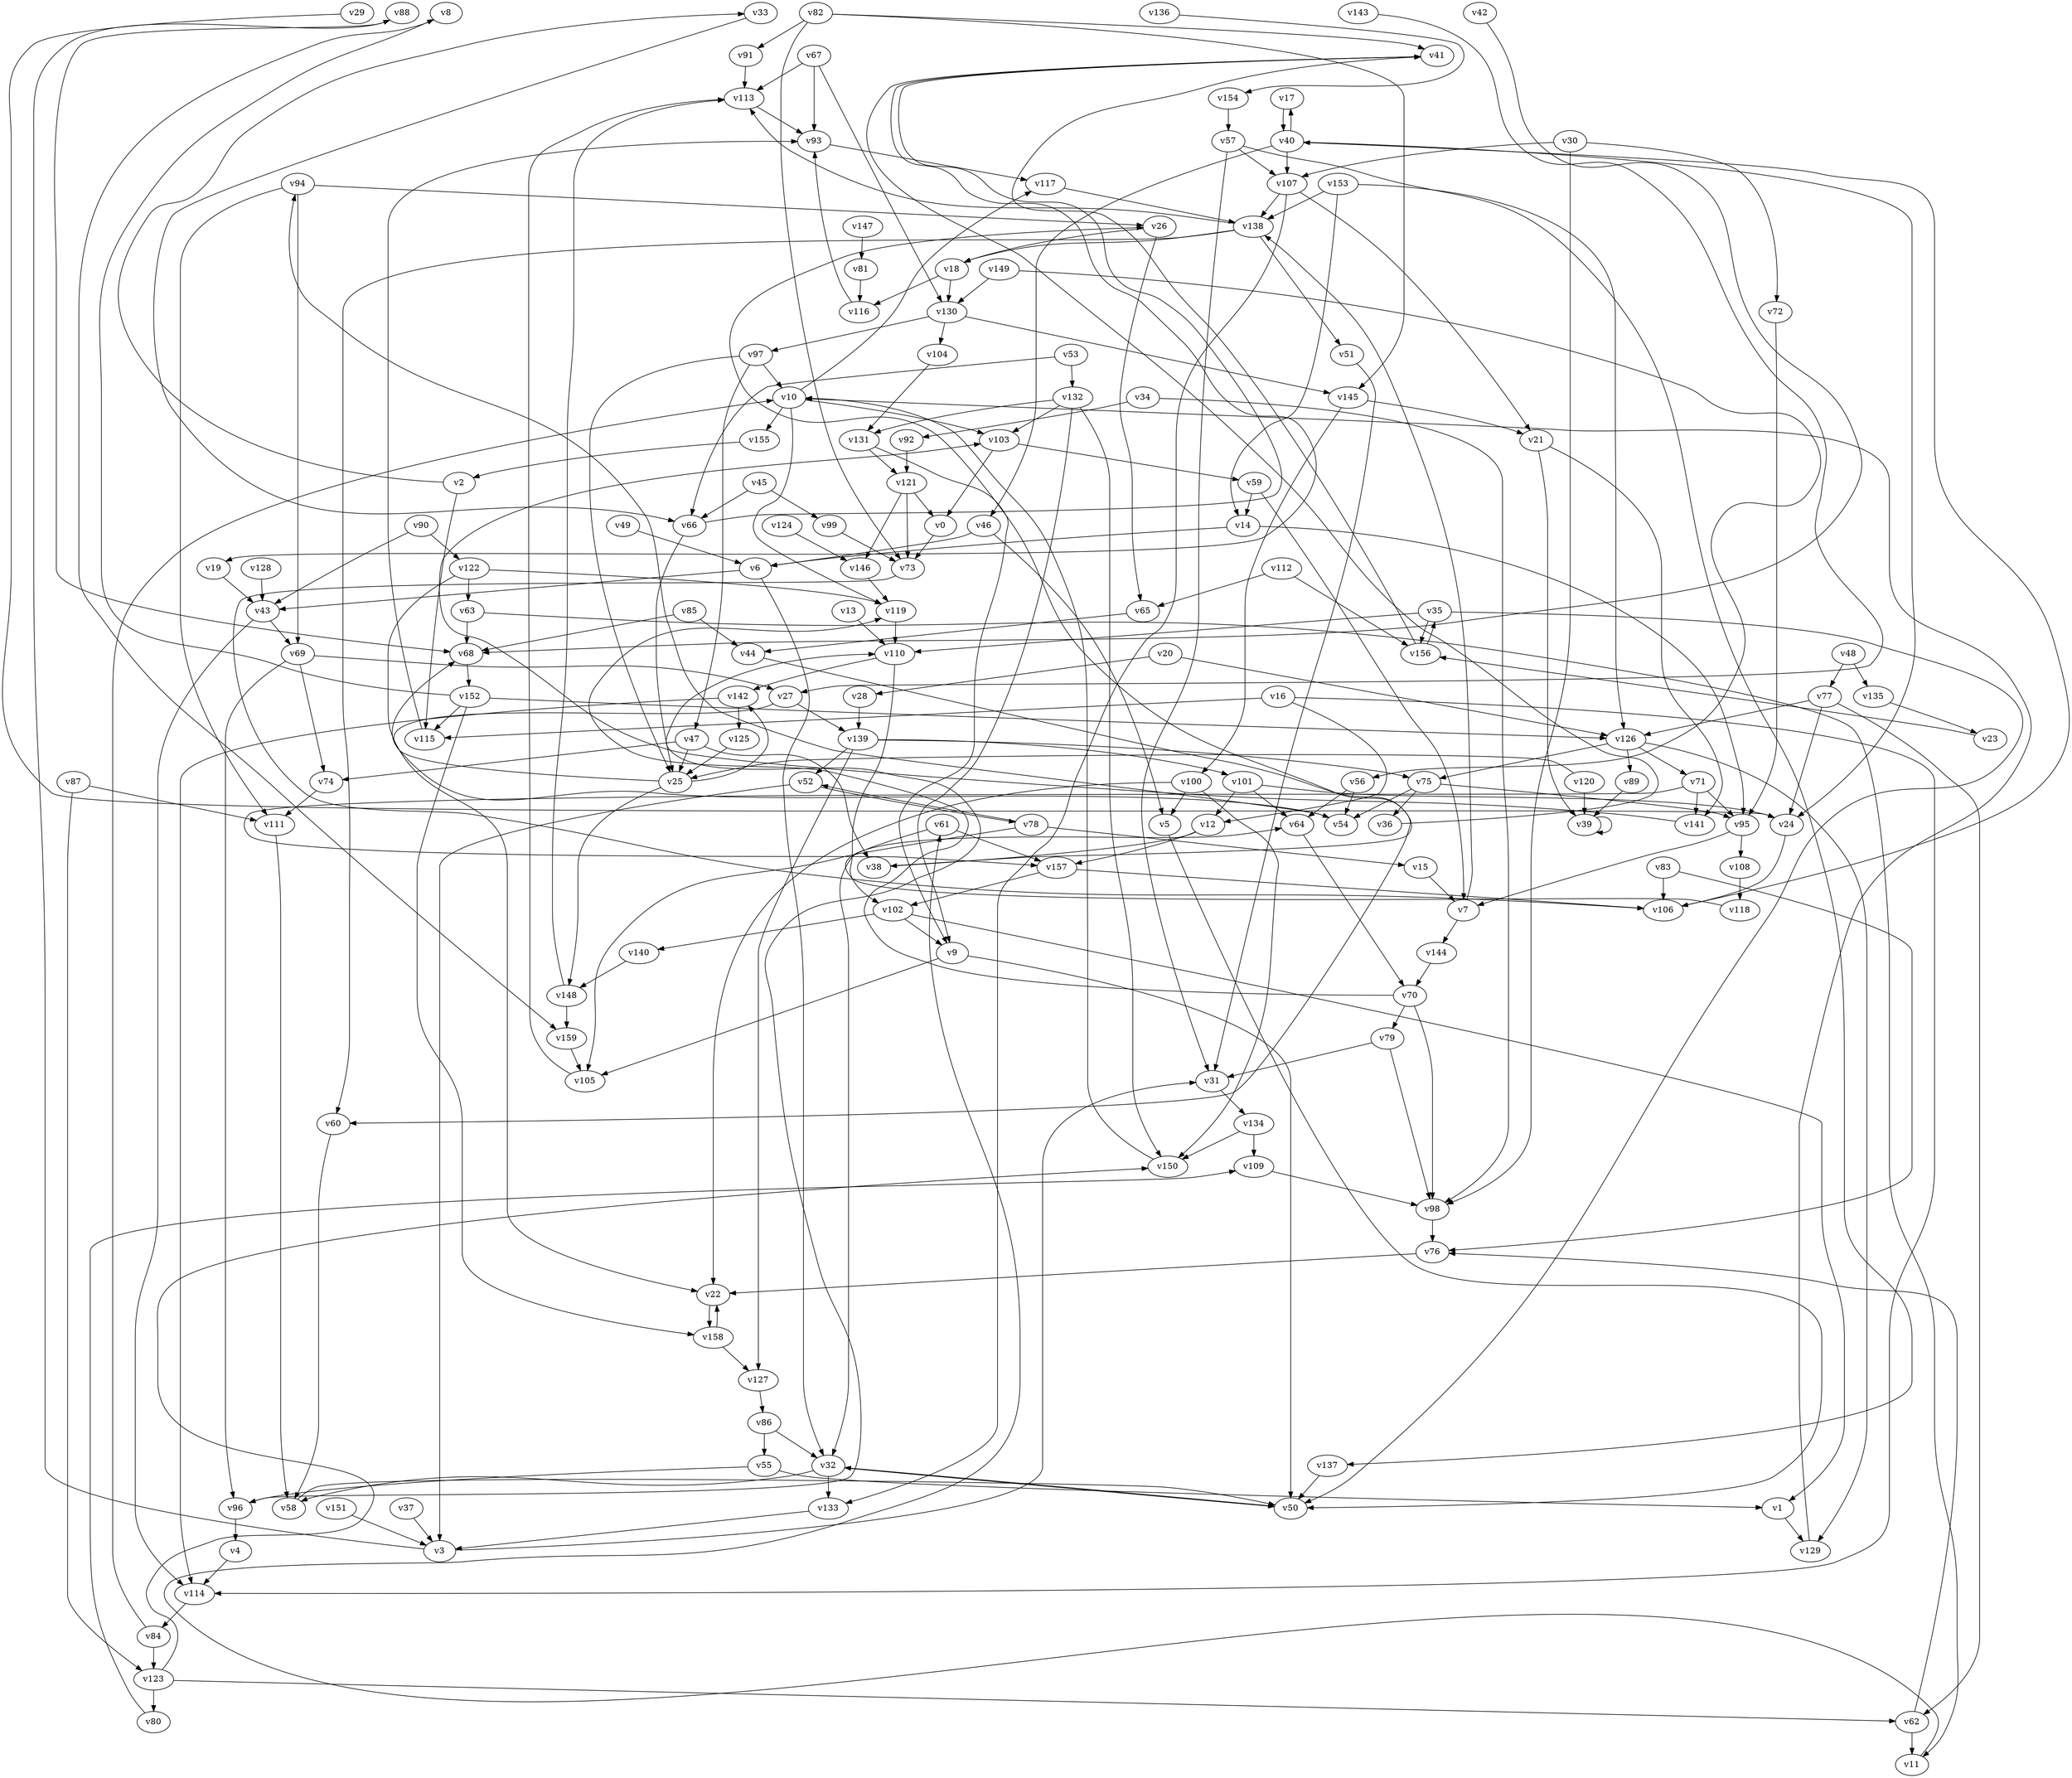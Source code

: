 // Benchmark game 237 - 160 vertices
// time_bound: 70
// targets: v105
digraph G {
    v0 [name="v0", player=0];
    v1 [name="v1", player=1];
    v2 [name="v2", player=1];
    v3 [name="v3", player=0];
    v4 [name="v4", player=1];
    v5 [name="v5", player=1];
    v6 [name="v6", player=0];
    v7 [name="v7", player=1];
    v8 [name="v8", player=0];
    v9 [name="v9", player=0];
    v10 [name="v10", player=0];
    v11 [name="v11", player=1];
    v12 [name="v12", player=1];
    v13 [name="v13", player=0];
    v14 [name="v14", player=1];
    v15 [name="v15", player=1];
    v16 [name="v16", player=0];
    v17 [name="v17", player=1];
    v18 [name="v18", player=0];
    v19 [name="v19", player=1];
    v20 [name="v20", player=0];
    v21 [name="v21", player=0];
    v22 [name="v22", player=0];
    v23 [name="v23", player=1];
    v24 [name="v24", player=1];
    v25 [name="v25", player=1];
    v26 [name="v26", player=0];
    v27 [name="v27", player=0];
    v28 [name="v28", player=0];
    v29 [name="v29", player=1];
    v30 [name="v30", player=1];
    v31 [name="v31", player=0];
    v32 [name="v32", player=1];
    v33 [name="v33", player=0];
    v34 [name="v34", player=1];
    v35 [name="v35", player=1];
    v36 [name="v36", player=0];
    v37 [name="v37", player=1];
    v38 [name="v38", player=1];
    v39 [name="v39", player=1];
    v40 [name="v40", player=0];
    v41 [name="v41", player=1];
    v42 [name="v42", player=0];
    v43 [name="v43", player=0];
    v44 [name="v44", player=0];
    v45 [name="v45", player=1];
    v46 [name="v46", player=0];
    v47 [name="v47", player=0];
    v48 [name="v48", player=0];
    v49 [name="v49", player=1];
    v50 [name="v50", player=0];
    v51 [name="v51", player=0];
    v52 [name="v52", player=1];
    v53 [name="v53", player=1];
    v54 [name="v54", player=0];
    v55 [name="v55", player=0];
    v56 [name="v56", player=0];
    v57 [name="v57", player=1];
    v58 [name="v58", player=0];
    v59 [name="v59", player=0];
    v60 [name="v60", player=1];
    v61 [name="v61", player=1];
    v62 [name="v62", player=1];
    v63 [name="v63", player=1];
    v64 [name="v64", player=0];
    v65 [name="v65", player=1];
    v66 [name="v66", player=0];
    v67 [name="v67", player=0];
    v68 [name="v68", player=1];
    v69 [name="v69", player=1];
    v70 [name="v70", player=1];
    v71 [name="v71", player=1];
    v72 [name="v72", player=1];
    v73 [name="v73", player=1];
    v74 [name="v74", player=0];
    v75 [name="v75", player=1];
    v76 [name="v76", player=0];
    v77 [name="v77", player=0];
    v78 [name="v78", player=1];
    v79 [name="v79", player=0];
    v80 [name="v80", player=0];
    v81 [name="v81", player=0];
    v82 [name="v82", player=0];
    v83 [name="v83", player=0];
    v84 [name="v84", player=1];
    v85 [name="v85", player=1];
    v86 [name="v86", player=1];
    v87 [name="v87", player=0];
    v88 [name="v88", player=0];
    v89 [name="v89", player=0];
    v90 [name="v90", player=0];
    v91 [name="v91", player=1];
    v92 [name="v92", player=0];
    v93 [name="v93", player=0];
    v94 [name="v94", player=1];
    v95 [name="v95", player=1];
    v96 [name="v96", player=1];
    v97 [name="v97", player=1];
    v98 [name="v98", player=1];
    v99 [name="v99", player=1];
    v100 [name="v100", player=1];
    v101 [name="v101", player=0];
    v102 [name="v102", player=0];
    v103 [name="v103", player=0];
    v104 [name="v104", player=1];
    v105 [name="v105", player=1, target=1];
    v106 [name="v106", player=1];
    v107 [name="v107", player=1];
    v108 [name="v108", player=1];
    v109 [name="v109", player=1];
    v110 [name="v110", player=1];
    v111 [name="v111", player=1];
    v112 [name="v112", player=1];
    v113 [name="v113", player=1];
    v114 [name="v114", player=0];
    v115 [name="v115", player=0];
    v116 [name="v116", player=0];
    v117 [name="v117", player=1];
    v118 [name="v118", player=0];
    v119 [name="v119", player=1];
    v120 [name="v120", player=1];
    v121 [name="v121", player=0];
    v122 [name="v122", player=1];
    v123 [name="v123", player=0];
    v124 [name="v124", player=1];
    v125 [name="v125", player=0];
    v126 [name="v126", player=0];
    v127 [name="v127", player=0];
    v128 [name="v128", player=0];
    v129 [name="v129", player=0];
    v130 [name="v130", player=1];
    v131 [name="v131", player=0];
    v132 [name="v132", player=0];
    v133 [name="v133", player=0];
    v134 [name="v134", player=1];
    v135 [name="v135", player=0];
    v136 [name="v136", player=1];
    v137 [name="v137", player=1];
    v138 [name="v138", player=1];
    v139 [name="v139", player=0];
    v140 [name="v140", player=0];
    v141 [name="v141", player=0];
    v142 [name="v142", player=1];
    v143 [name="v143", player=1];
    v144 [name="v144", player=0];
    v145 [name="v145", player=0];
    v146 [name="v146", player=0];
    v147 [name="v147", player=1];
    v148 [name="v148", player=0];
    v149 [name="v149", player=0];
    v150 [name="v150", player=0];
    v151 [name="v151", player=1];
    v152 [name="v152", player=1];
    v153 [name="v153", player=0];
    v154 [name="v154", player=0];
    v155 [name="v155", player=1];
    v156 [name="v156", player=0];
    v157 [name="v157", player=1];
    v158 [name="v158", player=0];
    v159 [name="v159", player=0];

    v0 -> v73;
    v1 -> v129;
    v2 -> v33 [constraint="t < 7"];
    v3 -> v88 [constraint="t mod 5 == 2"];
    v4 -> v114;
    v5 -> v50 [constraint="t < 9"];
    v6 -> v32;
    v7 -> v144;
    v8 -> v159 [constraint="t < 11"];
    v9 -> v105;
    v10 -> v117;
    v11 -> v61 [constraint="t mod 2 == 0"];
    v12 -> v157;
    v13 -> v110;
    v14 -> v6;
    v15 -> v7;
    v16 -> v12 [constraint="t < 9"];
    v17 -> v40;
    v18 -> v130;
    v19 -> v43;
    v20 -> v126;
    v21 -> v39;
    v22 -> v158;
    v23 -> v156 [constraint="t >= 2"];
    v24 -> v106;
    v25 -> v68 [constraint="t < 15"];
    v26 -> v18;
    v27 -> v54 [constraint="t >= 5"];
    v28 -> v139;
    v29 -> v24 [constraint="t >= 5"];
    v30 -> v72;
    v31 -> v134;
    v32 -> v58;
    v33 -> v66 [constraint="t < 9"];
    v34 -> v92;
    v35 -> v50;
    v36 -> v41 [constraint="t mod 4 == 0"];
    v37 -> v3;
    v38 -> v26 [constraint="t >= 1"];
    v39 -> v39;
    v40 -> v17 [constraint="t mod 4 == 2"];
    v41 -> v19 [constraint="t mod 4 == 2"];
    v42 -> v68 [constraint="t >= 1"];
    v43 -> v69;
    v44 -> v60 [constraint="t mod 3 == 1"];
    v45 -> v99;
    v46 -> v5;
    v47 -> v25;
    v48 -> v77;
    v49 -> v6;
    v50 -> v32;
    v51 -> v31;
    v52 -> v3;
    v53 -> v66;
    v54 -> v94 [constraint="t mod 2 == 1"];
    v55 -> v96;
    v56 -> v54;
    v57 -> v137 [constraint="t >= 3"];
    v58 -> v50 [constraint="t < 6"];
    v59 -> v7;
    v60 -> v58;
    v61 -> v32;
    v62 -> v11;
    v63 -> v11 [constraint="t < 15"];
    v64 -> v70;
    v65 -> v44;
    v66 -> v41 [constraint="t < 7"];
    v67 -> v113;
    v68 -> v152;
    v69 -> v74;
    v70 -> v119 [constraint="t < 8"];
    v71 -> v157 [constraint="t >= 4"];
    v72 -> v95;
    v73 -> v106 [constraint="t < 8"];
    v74 -> v111;
    v75 -> v95;
    v76 -> v22;
    v77 -> v126;
    v78 -> v52 [constraint="t mod 4 == 0"];
    v79 -> v31;
    v80 -> v109 [constraint="t mod 2 == 0"];
    v81 -> v116;
    v82 -> v41;
    v83 -> v76 [constraint="t < 9"];
    v84 -> v10;
    v85 -> v44;
    v86 -> v32;
    v87 -> v111;
    v88 -> v68 [constraint="t >= 3"];
    v89 -> v39;
    v90 -> v122;
    v91 -> v113;
    v92 -> v121;
    v93 -> v117;
    v94 -> v69;
    v95 -> v108;
    v96 -> v110 [constraint="t < 14"];
    v97 -> v10;
    v98 -> v76;
    v99 -> v73;
    v100 -> v150;
    v101 -> v64;
    v102 -> v140;
    v103 -> v0;
    v104 -> v131;
    v105 -> v113;
    v106 -> v40 [constraint="t >= 2"];
    v107 -> v138;
    v108 -> v118;
    v109 -> v98;
    v110 -> v142;
    v111 -> v58;
    v112 -> v65;
    v113 -> v93;
    v114 -> v84;
    v115 -> v93;
    v116 -> v93;
    v117 -> v138;
    v118 -> v64 [constraint="t mod 3 == 0"];
    v119 -> v110;
    v120 -> v25 [constraint="t mod 3 == 2"];
    v121 -> v73;
    v122 -> v63;
    v123 -> v150 [constraint="t mod 2 == 1"];
    v124 -> v146;
    v125 -> v25;
    v126 -> v71;
    v127 -> v86;
    v128 -> v43;
    v129 -> v10;
    v130 -> v104;
    v131 -> v121;
    v132 -> v103;
    v133 -> v3;
    v134 -> v150;
    v135 -> v23;
    v136 -> v154 [constraint="t >= 5"];
    v137 -> v50;
    v138 -> v113 [constraint="t mod 3 == 0"];
    v139 -> v75;
    v140 -> v148;
    v141 -> v103 [constraint="t >= 2"];
    v142 -> v114;
    v143 -> v27 [constraint="t mod 4 == 1"];
    v144 -> v70;
    v145 -> v100;
    v146 -> v119;
    v147 -> v81;
    v148 -> v159;
    v149 -> v56 [constraint="t >= 2"];
    v150 -> v10;
    v151 -> v3;
    v152 -> v8 [constraint="t < 5"];
    v153 -> v126;
    v154 -> v57;
    v155 -> v2;
    v156 -> v41 [constraint="t mod 3 == 1"];
    v157 -> v102;
    v158 -> v22 [constraint="t < 14"];
    v159 -> v105;
    v40 -> v107;
    v112 -> v156;
    v35 -> v156;
    v82 -> v145;
    v139 -> v101;
    v142 -> v125;
    v138 -> v51;
    v82 -> v73;
    v87 -> v123;
    v10 -> v155;
    v25 -> v148;
    v75 -> v54;
    v156 -> v35;
    v100 -> v22;
    v145 -> v21;
    v53 -> v132;
    v82 -> v91;
    v94 -> v26;
    v90 -> v43;
    v70 -> v98;
    v139 -> v52;
    v130 -> v97;
    v126 -> v89;
    v2 -> v115;
    v27 -> v139;
    v152 -> v126;
    v132 -> v150;
    v43 -> v114;
    v66 -> v25;
    v96 -> v4;
    v110 -> v102;
    v7 -> v138;
    v107 -> v133;
    v40 -> v46;
    v84 -> v123;
    v3 -> v31;
    v86 -> v55;
    v69 -> v96;
    v101 -> v12;
    v35 -> v110;
    v26 -> v65;
    v97 -> v47;
    v59 -> v14;
    v79 -> v98;
    v131 -> v9;
    v16 -> v115;
    v152 -> v115;
    v149 -> v130;
    v40 -> v24;
    v139 -> v127;
    v153 -> v138;
    v12 -> v38;
    v134 -> v109;
    v138 -> v18;
    v25 -> v142;
    v121 -> v0;
    v132 -> v131;
    v103 -> v59;
    v94 -> v111;
    v77 -> v62;
    v101 -> v24;
    v71 -> v141;
    v100 -> v5;
    v138 -> v60;
    v157 -> v106;
    v62 -> v76;
    v46 -> v6;
    v10 -> v119;
    v32 -> v133;
    v32 -> v50;
    v122 -> v22;
    v97 -> v25;
    v130 -> v145;
    v132 -> v9;
    v123 -> v80;
    v148 -> v113;
    v47 -> v74;
    v78 -> v15;
    v67 -> v93;
    v55 -> v1;
    v30 -> v107;
    v83 -> v106;
    v123 -> v62;
    v16 -> v114;
    v120 -> v39;
    v10 -> v103;
    v56 -> v64;
    v78 -> v105;
    v57 -> v107;
    v52 -> v78;
    v48 -> v135;
    v152 -> v158;
    v70 -> v79;
    v45 -> v66;
    v61 -> v157;
    v18 -> v116;
    v126 -> v75;
    v6 -> v43;
    v122 -> v119;
    v67 -> v130;
    v30 -> v98;
    v107 -> v21;
    v75 -> v36;
    v121 -> v146;
    v102 -> v1;
    v47 -> v38;
    v153 -> v14;
    v20 -> v28;
    v158 -> v127;
    v9 -> v50;
    v57 -> v31;
    v95 -> v7;
    v71 -> v95;
    v21 -> v141;
    v69 -> v27;
    v14 -> v95;
    v34 -> v98;
    v126 -> v129;
    v63 -> v68;
    v85 -> v68;
    v102 -> v9;
    v77 -> v24;
}
